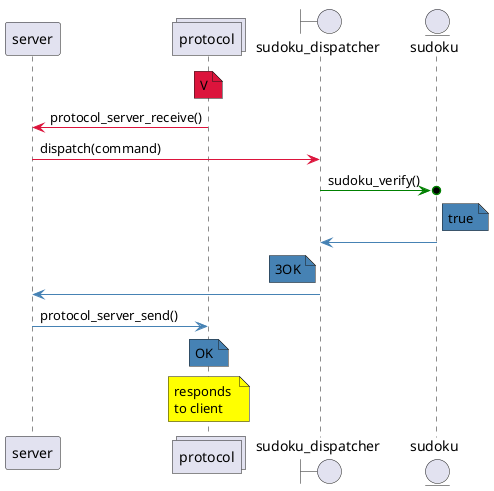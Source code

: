 @startuml
participant server
collections protocol
boundary sudoku_dispatcher
entity sudoku

note over protocol #Crimson: V
server <[#Crimson]-protocol: protocol_server_receive()
server-[#Crimson]>sudoku_dispatcher : dispatch(command)
sudoku_dispatcher-[#green]>o sudoku : sudoku_verify()

note right sudoku #SteelBlue: true
sudoku_dispatcher <[#SteelBlue]- sudoku

note left sudoku_dispatcher #SteelBlue: 3OK
sudoku_dispatcher-[#SteelBlue]>server

server -[#SteelBlue]>protocol: protocol_server_send()
note over protocol #SteelBlue: OK
note over protocol #yellow: responds \nto client

@enduml

